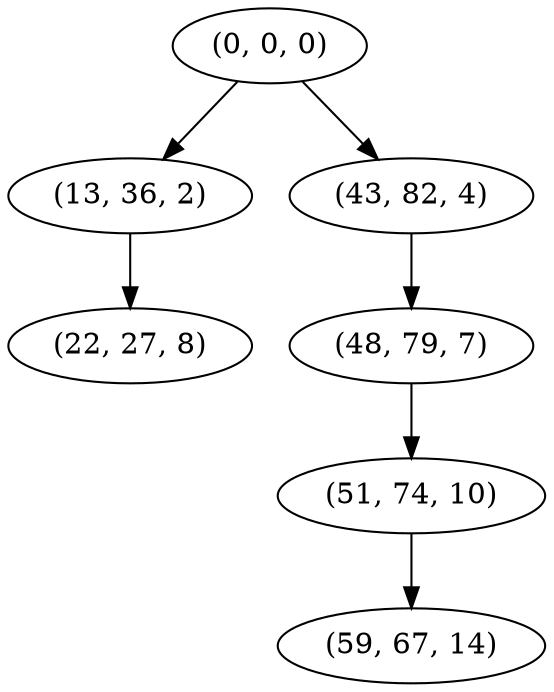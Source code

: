 digraph tree {
    "(0, 0, 0)";
    "(13, 36, 2)";
    "(22, 27, 8)";
    "(43, 82, 4)";
    "(48, 79, 7)";
    "(51, 74, 10)";
    "(59, 67, 14)";
    "(0, 0, 0)" -> "(13, 36, 2)";
    "(0, 0, 0)" -> "(43, 82, 4)";
    "(13, 36, 2)" -> "(22, 27, 8)";
    "(43, 82, 4)" -> "(48, 79, 7)";
    "(48, 79, 7)" -> "(51, 74, 10)";
    "(51, 74, 10)" -> "(59, 67, 14)";
}
